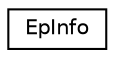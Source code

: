 digraph "Graphical Class Hierarchy"
{
  edge [fontname="Helvetica",fontsize="10",labelfontname="Helvetica",labelfontsize="10"];
  node [fontname="Helvetica",fontsize="10",shape=record];
  rankdir="LR";
  Node1 [label="EpInfo",height=0.2,width=0.4,color="black", fillcolor="white", style="filled",URL="$struct_ep_info.html"];
}
